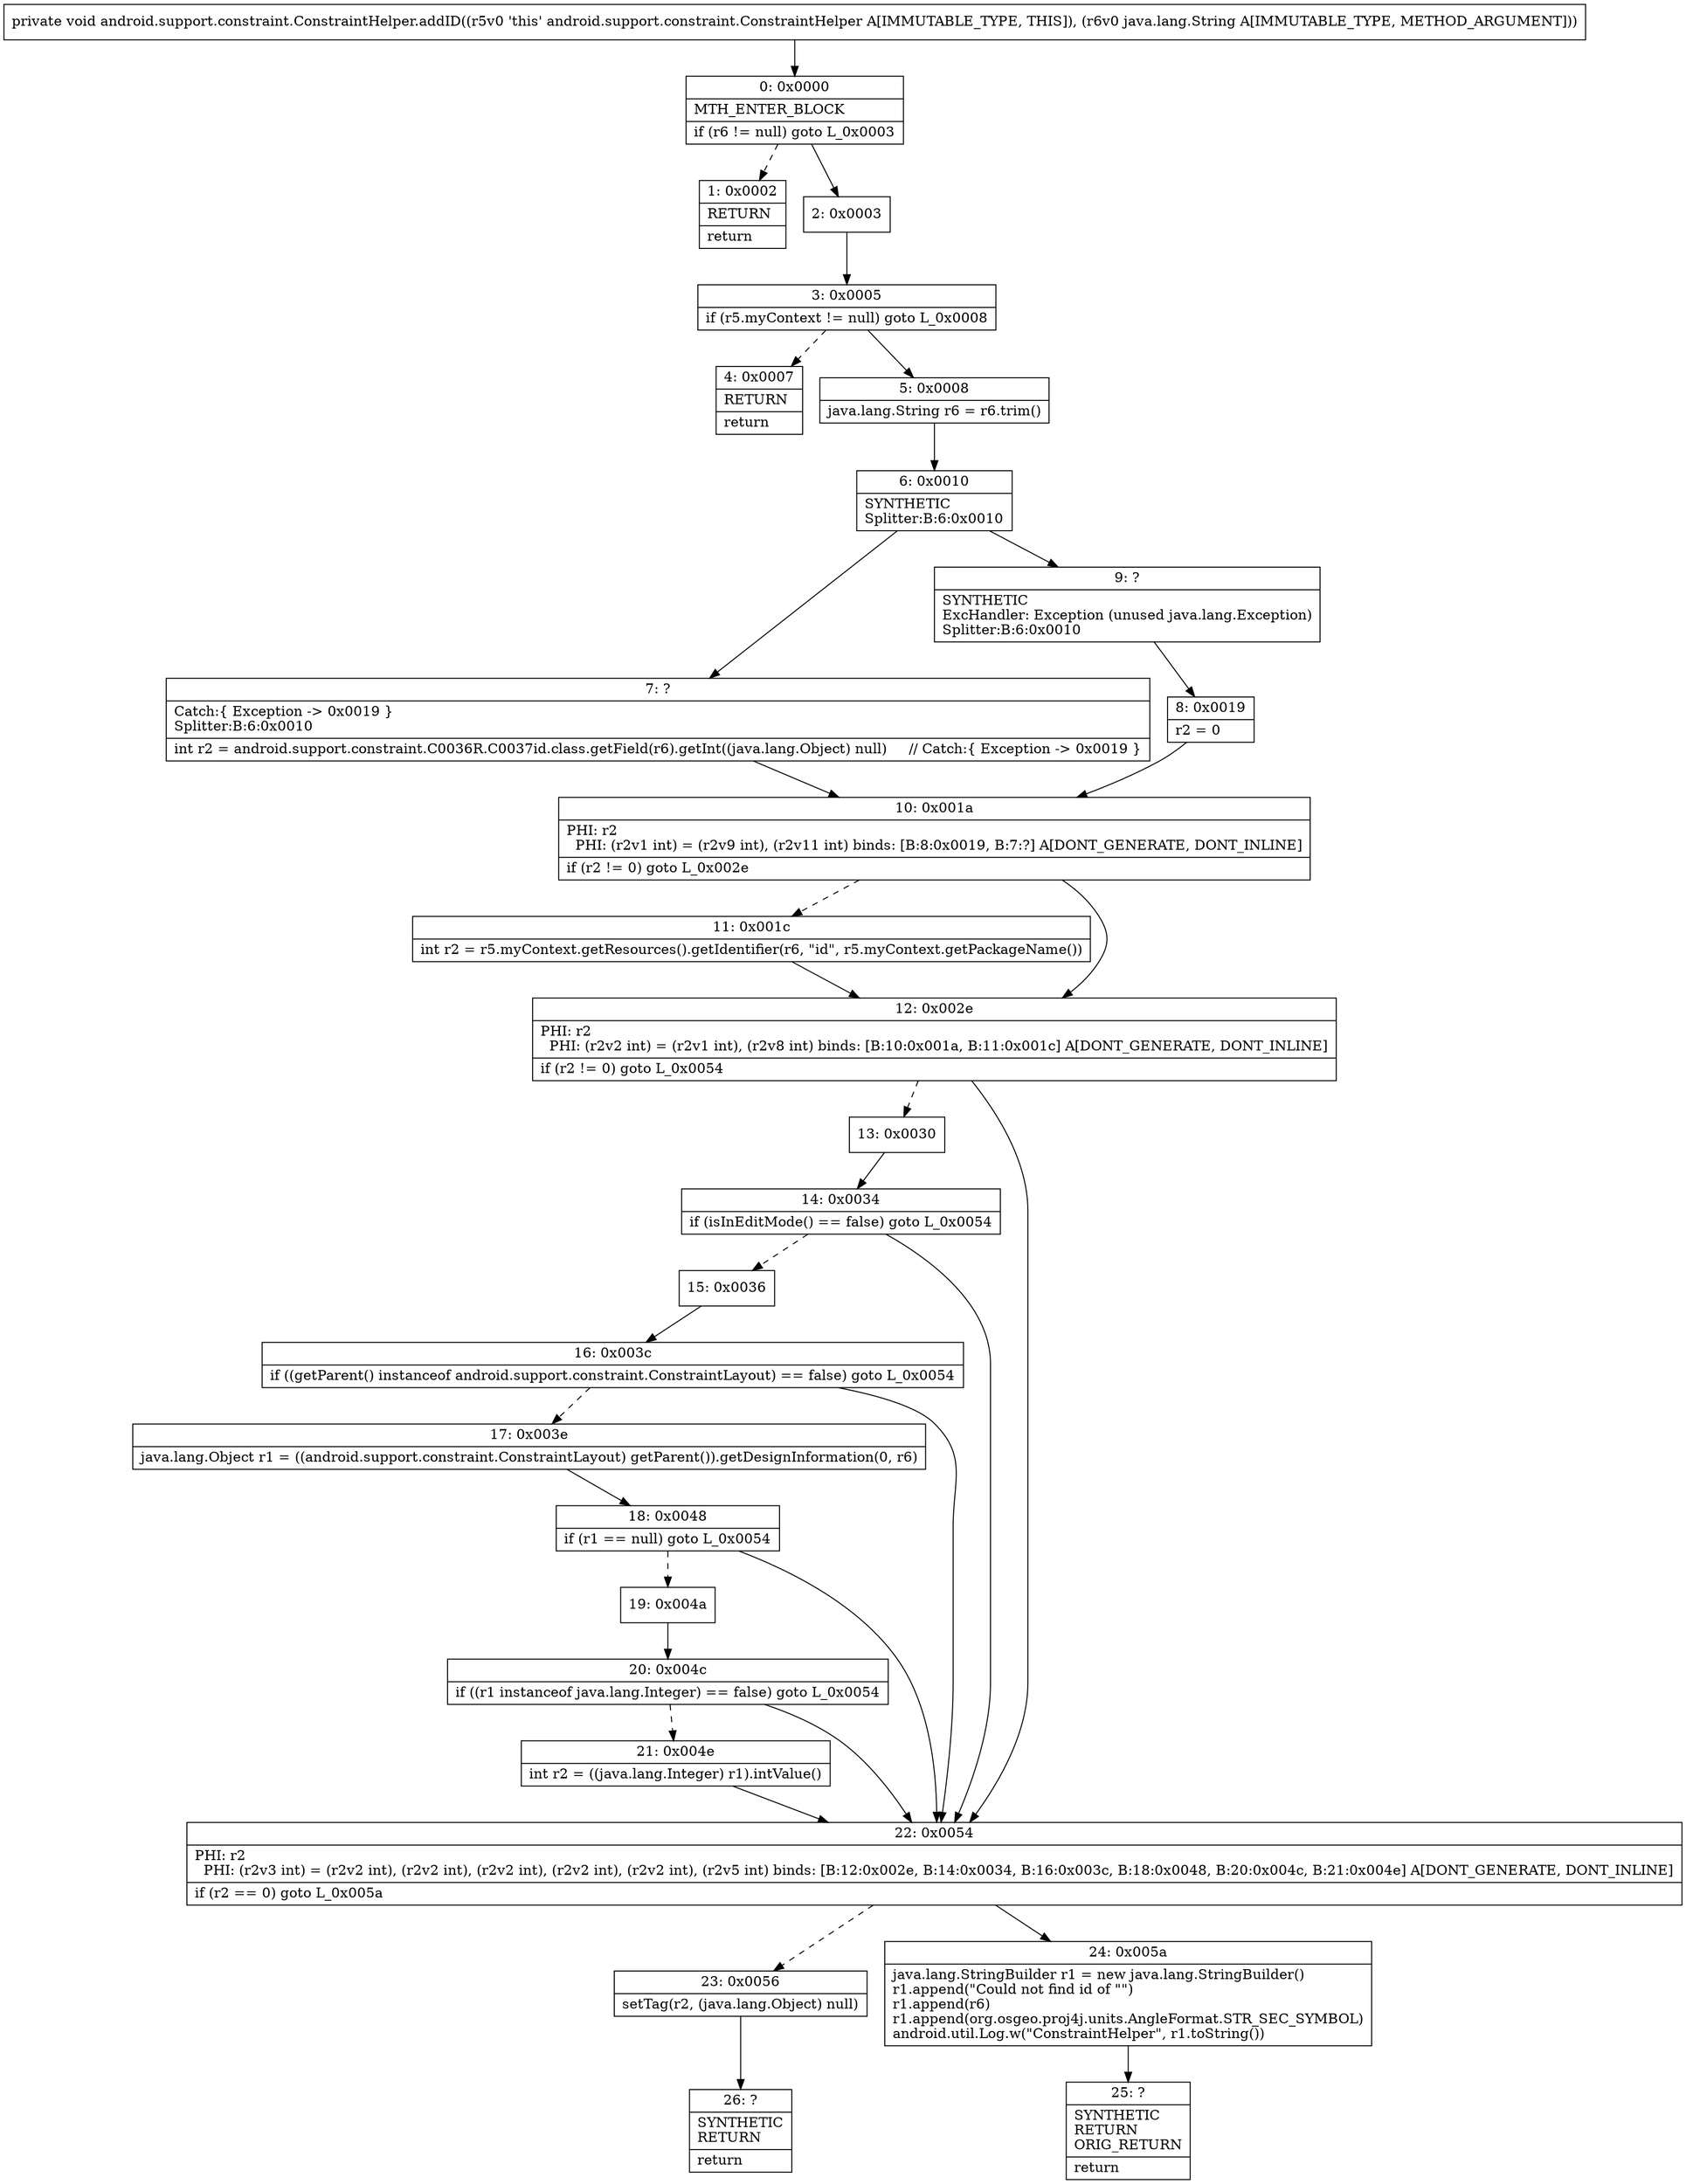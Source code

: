 digraph "CFG forandroid.support.constraint.ConstraintHelper.addID(Ljava\/lang\/String;)V" {
Node_0 [shape=record,label="{0\:\ 0x0000|MTH_ENTER_BLOCK\l|if (r6 != null) goto L_0x0003\l}"];
Node_1 [shape=record,label="{1\:\ 0x0002|RETURN\l|return\l}"];
Node_2 [shape=record,label="{2\:\ 0x0003}"];
Node_3 [shape=record,label="{3\:\ 0x0005|if (r5.myContext != null) goto L_0x0008\l}"];
Node_4 [shape=record,label="{4\:\ 0x0007|RETURN\l|return\l}"];
Node_5 [shape=record,label="{5\:\ 0x0008|java.lang.String r6 = r6.trim()\l}"];
Node_6 [shape=record,label="{6\:\ 0x0010|SYNTHETIC\lSplitter:B:6:0x0010\l}"];
Node_7 [shape=record,label="{7\:\ ?|Catch:\{ Exception \-\> 0x0019 \}\lSplitter:B:6:0x0010\l|int r2 = android.support.constraint.C0036R.C0037id.class.getField(r6).getInt((java.lang.Object) null)     \/\/ Catch:\{ Exception \-\> 0x0019 \}\l}"];
Node_8 [shape=record,label="{8\:\ 0x0019|r2 = 0\l}"];
Node_9 [shape=record,label="{9\:\ ?|SYNTHETIC\lExcHandler: Exception (unused java.lang.Exception)\lSplitter:B:6:0x0010\l}"];
Node_10 [shape=record,label="{10\:\ 0x001a|PHI: r2 \l  PHI: (r2v1 int) = (r2v9 int), (r2v11 int) binds: [B:8:0x0019, B:7:?] A[DONT_GENERATE, DONT_INLINE]\l|if (r2 != 0) goto L_0x002e\l}"];
Node_11 [shape=record,label="{11\:\ 0x001c|int r2 = r5.myContext.getResources().getIdentifier(r6, \"id\", r5.myContext.getPackageName())\l}"];
Node_12 [shape=record,label="{12\:\ 0x002e|PHI: r2 \l  PHI: (r2v2 int) = (r2v1 int), (r2v8 int) binds: [B:10:0x001a, B:11:0x001c] A[DONT_GENERATE, DONT_INLINE]\l|if (r2 != 0) goto L_0x0054\l}"];
Node_13 [shape=record,label="{13\:\ 0x0030}"];
Node_14 [shape=record,label="{14\:\ 0x0034|if (isInEditMode() == false) goto L_0x0054\l}"];
Node_15 [shape=record,label="{15\:\ 0x0036}"];
Node_16 [shape=record,label="{16\:\ 0x003c|if ((getParent() instanceof android.support.constraint.ConstraintLayout) == false) goto L_0x0054\l}"];
Node_17 [shape=record,label="{17\:\ 0x003e|java.lang.Object r1 = ((android.support.constraint.ConstraintLayout) getParent()).getDesignInformation(0, r6)\l}"];
Node_18 [shape=record,label="{18\:\ 0x0048|if (r1 == null) goto L_0x0054\l}"];
Node_19 [shape=record,label="{19\:\ 0x004a}"];
Node_20 [shape=record,label="{20\:\ 0x004c|if ((r1 instanceof java.lang.Integer) == false) goto L_0x0054\l}"];
Node_21 [shape=record,label="{21\:\ 0x004e|int r2 = ((java.lang.Integer) r1).intValue()\l}"];
Node_22 [shape=record,label="{22\:\ 0x0054|PHI: r2 \l  PHI: (r2v3 int) = (r2v2 int), (r2v2 int), (r2v2 int), (r2v2 int), (r2v2 int), (r2v5 int) binds: [B:12:0x002e, B:14:0x0034, B:16:0x003c, B:18:0x0048, B:20:0x004c, B:21:0x004e] A[DONT_GENERATE, DONT_INLINE]\l|if (r2 == 0) goto L_0x005a\l}"];
Node_23 [shape=record,label="{23\:\ 0x0056|setTag(r2, (java.lang.Object) null)\l}"];
Node_24 [shape=record,label="{24\:\ 0x005a|java.lang.StringBuilder r1 = new java.lang.StringBuilder()\lr1.append(\"Could not find id of \"\")\lr1.append(r6)\lr1.append(org.osgeo.proj4j.units.AngleFormat.STR_SEC_SYMBOL)\landroid.util.Log.w(\"ConstraintHelper\", r1.toString())\l}"];
Node_25 [shape=record,label="{25\:\ ?|SYNTHETIC\lRETURN\lORIG_RETURN\l|return\l}"];
Node_26 [shape=record,label="{26\:\ ?|SYNTHETIC\lRETURN\l|return\l}"];
MethodNode[shape=record,label="{private void android.support.constraint.ConstraintHelper.addID((r5v0 'this' android.support.constraint.ConstraintHelper A[IMMUTABLE_TYPE, THIS]), (r6v0 java.lang.String A[IMMUTABLE_TYPE, METHOD_ARGUMENT])) }"];
MethodNode -> Node_0;
Node_0 -> Node_1[style=dashed];
Node_0 -> Node_2;
Node_2 -> Node_3;
Node_3 -> Node_4[style=dashed];
Node_3 -> Node_5;
Node_5 -> Node_6;
Node_6 -> Node_7;
Node_6 -> Node_9;
Node_7 -> Node_10;
Node_8 -> Node_10;
Node_9 -> Node_8;
Node_10 -> Node_11[style=dashed];
Node_10 -> Node_12;
Node_11 -> Node_12;
Node_12 -> Node_13[style=dashed];
Node_12 -> Node_22;
Node_13 -> Node_14;
Node_14 -> Node_15[style=dashed];
Node_14 -> Node_22;
Node_15 -> Node_16;
Node_16 -> Node_17[style=dashed];
Node_16 -> Node_22;
Node_17 -> Node_18;
Node_18 -> Node_19[style=dashed];
Node_18 -> Node_22;
Node_19 -> Node_20;
Node_20 -> Node_21[style=dashed];
Node_20 -> Node_22;
Node_21 -> Node_22;
Node_22 -> Node_23[style=dashed];
Node_22 -> Node_24;
Node_23 -> Node_26;
Node_24 -> Node_25;
}


